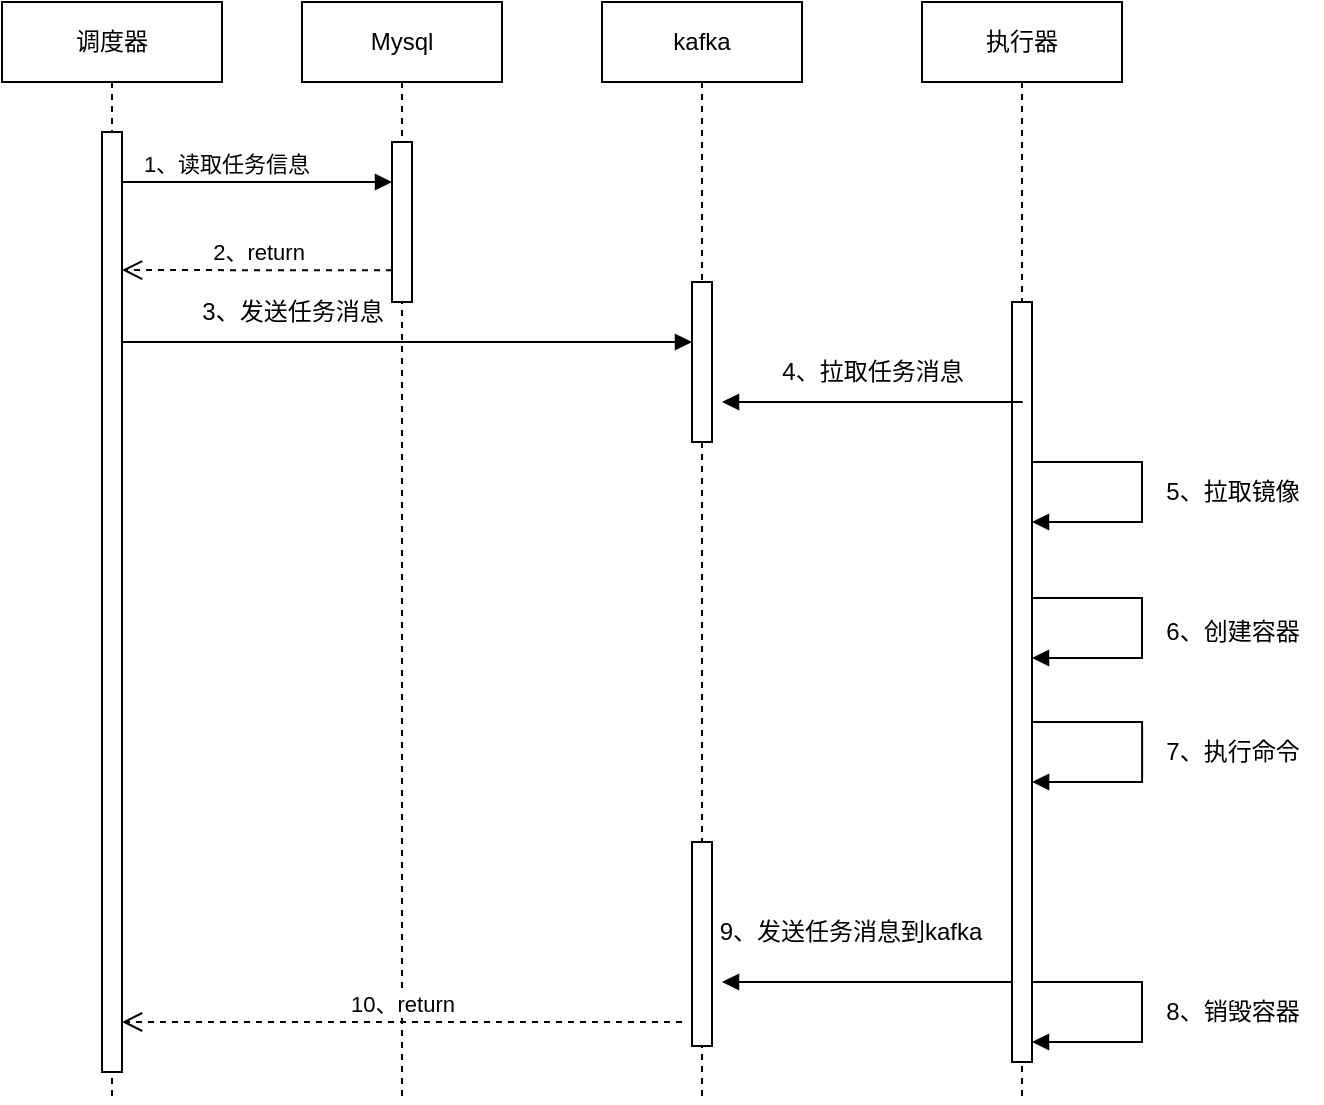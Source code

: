 <mxfile version="21.6.2" type="github">
  <diagram name="第 1 页" id="8J0nVcGlbO7vgvr5VN-F">
    <mxGraphModel dx="1781" dy="455" grid="1" gridSize="10" guides="1" tooltips="1" connect="1" arrows="1" fold="1" page="1" pageScale="1" pageWidth="827" pageHeight="1169" math="0" shadow="0">
      <root>
        <mxCell id="0" />
        <mxCell id="1" parent="0" />
        <mxCell id="1S54bPn1rzjwZ6_FK3ry-2" value="调度器" style="shape=umlLifeline;perimeter=lifelinePerimeter;whiteSpace=wrap;html=1;container=1;dropTarget=0;collapsible=0;recursiveResize=0;outlineConnect=0;portConstraint=eastwest;newEdgeStyle={&quot;edgeStyle&quot;:&quot;elbowEdgeStyle&quot;,&quot;elbow&quot;:&quot;vertical&quot;,&quot;curved&quot;:0,&quot;rounded&quot;:0};" parent="1" vertex="1">
          <mxGeometry x="-10" y="50" width="110" height="550" as="geometry" />
        </mxCell>
        <mxCell id="1S54bPn1rzjwZ6_FK3ry-8" value="" style="html=1;points=[];perimeter=orthogonalPerimeter;outlineConnect=0;targetShapes=umlLifeline;portConstraint=eastwest;newEdgeStyle={&quot;edgeStyle&quot;:&quot;elbowEdgeStyle&quot;,&quot;elbow&quot;:&quot;vertical&quot;,&quot;curved&quot;:0,&quot;rounded&quot;:0};" parent="1S54bPn1rzjwZ6_FK3ry-2" vertex="1">
          <mxGeometry x="50" y="65" width="10" height="470" as="geometry" />
        </mxCell>
        <mxCell id="1S54bPn1rzjwZ6_FK3ry-3" value="kafka" style="shape=umlLifeline;perimeter=lifelinePerimeter;whiteSpace=wrap;html=1;container=1;dropTarget=0;collapsible=0;recursiveResize=0;outlineConnect=0;portConstraint=eastwest;newEdgeStyle={&quot;edgeStyle&quot;:&quot;elbowEdgeStyle&quot;,&quot;elbow&quot;:&quot;vertical&quot;,&quot;curved&quot;:0,&quot;rounded&quot;:0};" parent="1" vertex="1">
          <mxGeometry x="290" y="50" width="100" height="550" as="geometry" />
        </mxCell>
        <mxCell id="1S54bPn1rzjwZ6_FK3ry-5" value="" style="html=1;points=[];perimeter=orthogonalPerimeter;outlineConnect=0;targetShapes=umlLifeline;portConstraint=eastwest;newEdgeStyle={&quot;edgeStyle&quot;:&quot;elbowEdgeStyle&quot;,&quot;elbow&quot;:&quot;vertical&quot;,&quot;curved&quot;:0,&quot;rounded&quot;:0};" parent="1S54bPn1rzjwZ6_FK3ry-3" vertex="1">
          <mxGeometry x="45" y="140" width="10" height="80" as="geometry" />
        </mxCell>
        <mxCell id="1S54bPn1rzjwZ6_FK3ry-21" value="" style="html=1;points=[];perimeter=orthogonalPerimeter;outlineConnect=0;targetShapes=umlLifeline;portConstraint=eastwest;newEdgeStyle={&quot;edgeStyle&quot;:&quot;elbowEdgeStyle&quot;,&quot;elbow&quot;:&quot;vertical&quot;,&quot;curved&quot;:0,&quot;rounded&quot;:0};" parent="1S54bPn1rzjwZ6_FK3ry-3" vertex="1">
          <mxGeometry x="45" y="420" width="10" height="102" as="geometry" />
        </mxCell>
        <mxCell id="1S54bPn1rzjwZ6_FK3ry-4" value="执行器" style="shape=umlLifeline;perimeter=lifelinePerimeter;whiteSpace=wrap;html=1;container=1;dropTarget=0;collapsible=0;recursiveResize=0;outlineConnect=0;portConstraint=eastwest;newEdgeStyle={&quot;edgeStyle&quot;:&quot;elbowEdgeStyle&quot;,&quot;elbow&quot;:&quot;vertical&quot;,&quot;curved&quot;:0,&quot;rounded&quot;:0};" parent="1" vertex="1">
          <mxGeometry x="450" y="50" width="100" height="550" as="geometry" />
        </mxCell>
        <mxCell id="1S54bPn1rzjwZ6_FK3ry-9" value="" style="html=1;points=[];perimeter=orthogonalPerimeter;outlineConnect=0;targetShapes=umlLifeline;portConstraint=eastwest;newEdgeStyle={&quot;edgeStyle&quot;:&quot;elbowEdgeStyle&quot;,&quot;elbow&quot;:&quot;vertical&quot;,&quot;curved&quot;:0,&quot;rounded&quot;:0};" parent="1S54bPn1rzjwZ6_FK3ry-4" vertex="1">
          <mxGeometry x="45" y="150" width="10" height="380" as="geometry" />
        </mxCell>
        <mxCell id="1S54bPn1rzjwZ6_FK3ry-10" value="" style="endArrow=none;startArrow=block;endFill=0;startFill=1;html=1;rounded=0;entryX=0.076;entryY=0.123;entryDx=0;entryDy=0;entryPerimeter=0;" parent="1" edge="1">
          <mxGeometry width="160" relative="1" as="geometry">
            <mxPoint x="350" y="250" as="sourcePoint" />
            <mxPoint x="500.38" y="250.0" as="targetPoint" />
          </mxGeometry>
        </mxCell>
        <mxCell id="1S54bPn1rzjwZ6_FK3ry-11" value="4、拉取任务消息" style="text;html=1;align=center;verticalAlign=middle;resizable=0;points=[];autosize=1;strokeColor=none;fillColor=none;" parent="1" vertex="1">
          <mxGeometry x="370" y="220" width="110" height="30" as="geometry" />
        </mxCell>
        <mxCell id="1S54bPn1rzjwZ6_FK3ry-15" value="" style="endArrow=block;endFill=1;endSize=6;html=1;rounded=0;edgeStyle=orthogonalEdgeStyle;" parent="1" edge="1">
          <mxGeometry width="160" relative="1" as="geometry">
            <mxPoint x="505" y="347.997" as="sourcePoint" />
            <mxPoint x="505" y="378" as="targetPoint" />
            <Array as="points">
              <mxPoint x="560" y="348" />
              <mxPoint x="560" y="378" />
            </Array>
          </mxGeometry>
        </mxCell>
        <mxCell id="1S54bPn1rzjwZ6_FK3ry-16" value="5、拉取镜像" style="text;html=1;align=center;verticalAlign=middle;resizable=0;points=[];autosize=1;strokeColor=none;fillColor=none;" parent="1" vertex="1">
          <mxGeometry x="560" y="280" width="90" height="30" as="geometry" />
        </mxCell>
        <mxCell id="1S54bPn1rzjwZ6_FK3ry-17" value="" style="endArrow=block;endFill=1;endSize=6;html=1;rounded=0;edgeStyle=orthogonalEdgeStyle;" parent="1" edge="1">
          <mxGeometry width="160" relative="1" as="geometry">
            <mxPoint x="505.04" y="409.997" as="sourcePoint" />
            <mxPoint x="505.04" y="440" as="targetPoint" />
            <Array as="points">
              <mxPoint x="560.04" y="410" />
              <mxPoint x="560.04" y="440" />
            </Array>
          </mxGeometry>
        </mxCell>
        <mxCell id="1S54bPn1rzjwZ6_FK3ry-18" value="6、创建容器" style="text;html=1;align=center;verticalAlign=middle;resizable=0;points=[];autosize=1;strokeColor=none;fillColor=none;" parent="1" vertex="1">
          <mxGeometry x="560" y="350" width="90" height="30" as="geometry" />
        </mxCell>
        <mxCell id="1S54bPn1rzjwZ6_FK3ry-19" value="" style="endArrow=block;endFill=1;endSize=6;html=1;rounded=0;edgeStyle=orthogonalEdgeStyle;" parent="1" edge="1">
          <mxGeometry width="160" relative="1" as="geometry">
            <mxPoint x="505.0" y="539.997" as="sourcePoint" />
            <mxPoint x="505.0" y="570" as="targetPoint" />
            <Array as="points">
              <mxPoint x="560" y="540" />
              <mxPoint x="560" y="570" />
            </Array>
          </mxGeometry>
        </mxCell>
        <mxCell id="1S54bPn1rzjwZ6_FK3ry-20" value="7、执行命令" style="text;html=1;align=center;verticalAlign=middle;resizable=0;points=[];autosize=1;strokeColor=none;fillColor=none;" parent="1" vertex="1">
          <mxGeometry x="560" y="410" width="90" height="30" as="geometry" />
        </mxCell>
        <mxCell id="1S54bPn1rzjwZ6_FK3ry-22" value="" style="endArrow=none;endFill=0;endSize=12;html=1;rounded=0;startArrow=block;startFill=1;" parent="1" target="1S54bPn1rzjwZ6_FK3ry-9" edge="1">
          <mxGeometry width="160" relative="1" as="geometry">
            <mxPoint x="350" y="540" as="sourcePoint" />
            <mxPoint x="490" y="540" as="targetPoint" />
          </mxGeometry>
        </mxCell>
        <mxCell id="1S54bPn1rzjwZ6_FK3ry-23" value="9、发送任务消息到kafka" style="text;html=1;align=center;verticalAlign=middle;resizable=0;points=[];autosize=1;strokeColor=none;fillColor=none;" parent="1" vertex="1">
          <mxGeometry x="339" y="500" width="150" height="30" as="geometry" />
        </mxCell>
        <mxCell id="1S54bPn1rzjwZ6_FK3ry-29" value="8、销毁容器" style="text;html=1;align=center;verticalAlign=middle;resizable=0;points=[];autosize=1;strokeColor=none;fillColor=none;" parent="1" vertex="1">
          <mxGeometry x="560" y="540" width="90" height="30" as="geometry" />
        </mxCell>
        <mxCell id="pT03rczeTe11oYN75Epe-1" value="Mysql" style="shape=umlLifeline;perimeter=lifelinePerimeter;whiteSpace=wrap;html=1;container=1;dropTarget=0;collapsible=0;recursiveResize=0;outlineConnect=0;portConstraint=eastwest;newEdgeStyle={&quot;edgeStyle&quot;:&quot;elbowEdgeStyle&quot;,&quot;elbow&quot;:&quot;vertical&quot;,&quot;curved&quot;:0,&quot;rounded&quot;:0};" parent="1" vertex="1">
          <mxGeometry x="140" y="50" width="100" height="550" as="geometry" />
        </mxCell>
        <mxCell id="pT03rczeTe11oYN75Epe-14" value="1、读取任务信息" style="html=1;verticalAlign=bottom;endArrow=block;edgeStyle=elbowEdgeStyle;elbow=vertical;curved=0;rounded=0;" parent="pT03rczeTe11oYN75Epe-1" target="pT03rczeTe11oYN75Epe-13" edge="1">
          <mxGeometry x="0.167" relative="1" as="geometry">
            <mxPoint x="-25" y="90" as="sourcePoint" />
            <Array as="points">
              <mxPoint x="-90" y="90" />
            </Array>
            <mxPoint as="offset" />
          </mxGeometry>
        </mxCell>
        <mxCell id="pT03rczeTe11oYN75Epe-13" value="" style="html=1;points=[];perimeter=orthogonalPerimeter;outlineConnect=0;targetShapes=umlLifeline;portConstraint=eastwest;newEdgeStyle={&quot;edgeStyle&quot;:&quot;elbowEdgeStyle&quot;,&quot;elbow&quot;:&quot;vertical&quot;,&quot;curved&quot;:0,&quot;rounded&quot;:0};" parent="pT03rczeTe11oYN75Epe-1" vertex="1">
          <mxGeometry x="45" y="70" width="10" height="80" as="geometry" />
        </mxCell>
        <mxCell id="pT03rczeTe11oYN75Epe-15" value="2、return" style="html=1;verticalAlign=bottom;endArrow=open;dashed=1;endSize=8;edgeStyle=elbowEdgeStyle;elbow=vertical;curved=0;rounded=0;" parent="1" target="1S54bPn1rzjwZ6_FK3ry-8" edge="1">
          <mxGeometry relative="1" as="geometry">
            <mxPoint x="55" y="184.163" as="targetPoint" />
            <mxPoint x="185" y="184.163" as="sourcePoint" />
          </mxGeometry>
        </mxCell>
        <mxCell id="pT03rczeTe11oYN75Epe-18" value="" style="endArrow=block;endFill=1;endSize=6;html=1;rounded=0;" parent="1" target="1S54bPn1rzjwZ6_FK3ry-5" edge="1">
          <mxGeometry width="160" relative="1" as="geometry">
            <mxPoint x="49.81" y="220" as="sourcePoint" />
            <mxPoint x="330.18" y="220" as="targetPoint" />
          </mxGeometry>
        </mxCell>
        <mxCell id="1S54bPn1rzjwZ6_FK3ry-13" value="" style="endArrow=block;endFill=1;endSize=6;html=1;rounded=0;edgeStyle=orthogonalEdgeStyle;" parent="1" edge="1">
          <mxGeometry width="160" relative="1" as="geometry">
            <mxPoint x="505" y="279.997" as="sourcePoint" />
            <mxPoint x="505" y="310" as="targetPoint" />
            <Array as="points">
              <mxPoint x="560" y="280" />
              <mxPoint x="560" y="310" />
            </Array>
          </mxGeometry>
        </mxCell>
        <mxCell id="pT03rczeTe11oYN75Epe-20" value="3、发送任务消息" style="text;html=1;align=center;verticalAlign=middle;resizable=0;points=[];autosize=1;strokeColor=none;fillColor=none;" parent="1" vertex="1">
          <mxGeometry x="80" y="190" width="110" height="30" as="geometry" />
        </mxCell>
        <mxCell id="pT03rczeTe11oYN75Epe-21" value="10、return" style="html=1;verticalAlign=bottom;endArrow=open;dashed=1;endSize=8;edgeStyle=elbowEdgeStyle;elbow=vertical;curved=0;rounded=0;" parent="1" target="1S54bPn1rzjwZ6_FK3ry-8" edge="1">
          <mxGeometry relative="1" as="geometry">
            <mxPoint x="330" y="560" as="sourcePoint" />
            <mxPoint x="250" y="560" as="targetPoint" />
            <mxPoint as="offset" />
          </mxGeometry>
        </mxCell>
      </root>
    </mxGraphModel>
  </diagram>
</mxfile>
